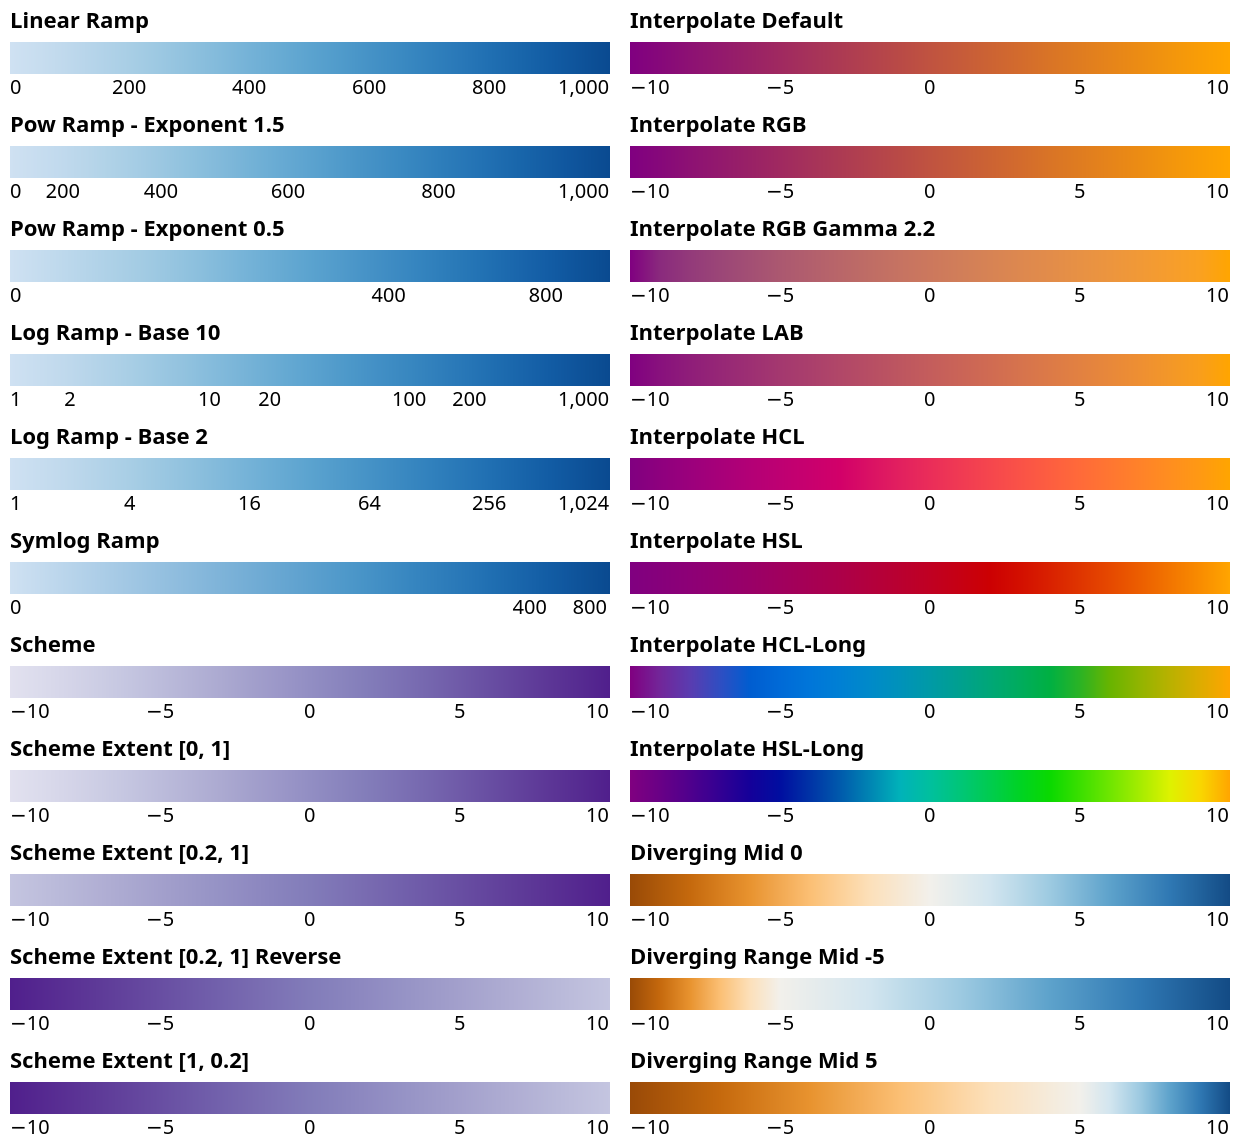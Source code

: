 {
  "$schema": "https://vega.github.io/schema/vega/v6.json",
  "padding": 5,

  "config": {
    "legend": {
      "offset": 5,
      "gradientDirection": "horizontal",
      "gradientLength": 300,
      "labelOverlap": {"signal": "labelOverlap"},
      "labelSeparation": {"signal": "labelSeparation"}
    }
  },

  "signals": [
    { "name": "labelOverlap", "value": true,
      "bind": {"input": "checkbox"} },
    { "name": "labelSeparation", "value": 0,
      "bind": {"input": "range", "min": -10, "max": 20, "step": 1} },
    { "name": "seqScheme", "value": "purples" },
    { "name": "linearRange", "value": ["purple", "orange"] }
  ],

  "data": [
    {
      "name": "table",
      "values": [
        {"u": -10}, {"u": 10}
      ]
    },
    {
      "name": "positive",
      "values": [
        {"u": 1}, {"u": 1000}
      ]
    }
  ],

  "scales": [
    {
      "name": "linear",
      "type": "linear",
      "range": "ramp",
      "domain": {"data": "positive", "field": "u"},
      "zero": false, "nice": true
    },
    {
      "name": "pow",
      "type": "pow",
      "exponent": 1.5,
      "range": "ramp",
      "domain": {"data": "positive", "field": "u"},
      "zero": false, "nice": true
    },
    {
      "name": "sqrt",
      "type": "sqrt",
      "range": "ramp",
      "domain": {"data": "positive", "field": "u"},
      "zero": false, "nice": true
    },
    {
      "name": "log10",
      "type": "log",
      "range": "ramp",
      "domain": {"data": "positive", "field": "u"},
      "zero": false, "nice": true
    },
    {
      "name": "log2",
      "type": "log",
      "base": 2,
      "range": "ramp",
      "domain": {"data": "positive", "field": "u"},
      "zero": false, "nice": true
    },
    {
      "name": "symlog",
      "type": "symlog",
      "range": "ramp",
      "domain": {"data": "positive", "field": "u"},
      "zero": false, "nice": true
    },

    {
      "name": "seq0",
      "type": "linear",
      "range": {"scheme": {"signal": "seqScheme"}},
      "domain": {"data": "table", "field": "u"}
    },
    {
      "name": "seq1",
      "type": "linear",
      "range": {"scheme": {"signal": "seqScheme"}, "extent": [0, 1]},
      "domain": {"data": "table", "field": "u"}
    },
    {
      "name": "seq2",
      "type": "linear",
      "range": {"scheme": {"signal": "seqScheme"}, "extent": [0.2, 1]},
      "domain": {"data": "table", "field": "u"}
    },
    {
      "name": "seq3",
      "type": "linear",
      "range": {"scheme": {"signal": "seqScheme"}, "extent": [0.2, 1]},
      "reverse": true,
      "domain": {"data": "table", "field": "u"}
    },
    {
      "name": "seq4",
      "type": "linear",
      "range": {"scheme": {"signal": "seqScheme"}, "extent": [1, 0.2]},
      "domain": {"data": "table", "field": "u"}
    },

    {
      "name": "lin0",
      "type": "linear",
      "range": {"signal": "linearRange"},
      "domain": {"data": "table", "field": "u"}
    },
    {
      "name": "lin1",
      "type": "linear",
      "range": {"signal": "linearRange"},
      "interpolate": "rgb",
      "domain": {"data": "table", "field": "u"}
    },
    {
      "name": "lin2",
      "type": "linear",
      "range": {"signal": "linearRange"},
      "interpolate": {"type": "rgb", "gamma": 2.2},
      "domain": {"data": "table", "field": "u"}
    },
    {
      "name": "lin3",
      "type": "linear",
      "range": {"signal": "linearRange"},
      "interpolate": "lab",
      "domain": {"data": "table", "field": "u"}
    },
    {
      "name": "lin4",
      "type": "linear",
      "range": {"signal": "linearRange"},
      "interpolate": "hcl",
      "domain": {"data": "table", "field": "u"}
    },
    {
      "name": "lin5",
      "type": "linear",
      "range": {"signal": "linearRange"},
      "interpolate": "hsl",
      "domain": {"data": "table", "field": "u"}
    },
    {
      "name": "lin6",
      "type": "linear",
      "range": {"signal": "linearRange"},
      "interpolate": "hcl-long",
      "domain": {"data": "table", "field": "u"}
    },
    {
      "name": "lin7",
      "type": "linear",
      "range": {"signal": "linearRange"},
      "interpolate": "hsl-long",
      "domain": {"data": "table", "field": "u"}
    },

    {
      "name": "div0",
      "type": "linear",
      "range": "diverging",
      "domain": {"data": "table", "field": "u"},
      "domainMid": 0
    },
    {
      "name": "div1",
      "type": "linear",
      "range": "diverging",
      "domain": {"data": "table", "field": "u"},
      "domainMid": -5
    },
    {
      "name": "div2",
      "type": "linear",
      "range": "diverging",
      "domain": {"data": "table", "field": "u"},
      "domainMid": 5
    }
  ],

  "legends": [
    {"orient": "left",  "type": "gradient", "fill": "linear", "title": "Linear Ramp"},
    {"orient": "left",  "type": "gradient", "fill": "pow",    "title": "Pow Ramp - Exponent 1.5"},
    {"orient": "left",  "type": "gradient", "fill": "sqrt",   "title": "Pow Ramp - Exponent 0.5"},
    {"orient": "left",  "type": "gradient", "fill": "log10",  "title": "Log Ramp - Base 10"},
    {"orient": "left",  "type": "gradient", "fill": "log2",   "title": "Log Ramp - Base 2"},
    {"orient": "left",  "type": "gradient", "fill": "symlog", "title": "Symlog Ramp"},

    {"orient": "left",  "type": "gradient", "fill": "seq0", "title": "Scheme"},
    {"orient": "left",  "type": "gradient", "fill": "seq1", "title": "Scheme Extent [0, 1]"},
    {"orient": "left",  "type": "gradient", "fill": "seq2", "title": "Scheme Extent [0.2, 1]"},
    {"orient": "left",  "type": "gradient", "fill": "seq3", "title": "Scheme Extent [0.2, 1] Reverse"},
    {"orient": "left",  "type": "gradient", "fill": "seq4", "title": "Scheme Extent [1, 0.2]"},

    {"orient": "right", "type": "gradient", "fill": "lin0", "title": "Interpolate Default"},
    {"orient": "right", "type": "gradient", "fill": "lin1", "title": "Interpolate RGB"},
    {"orient": "right", "type": "gradient", "fill": "lin2", "title": "Interpolate RGB Gamma 2.2"},
    {"orient": "right", "type": "gradient", "fill": "lin3", "title": "Interpolate LAB"},
    {"orient": "right", "type": "gradient", "fill": "lin4", "title": "Interpolate HCL"},
    {"orient": "right", "type": "gradient", "fill": "lin5", "title": "Interpolate HSL"},
    {"orient": "right", "type": "gradient", "fill": "lin6", "title": "Interpolate HCL-Long"},
    {"orient": "right", "type": "gradient", "fill": "lin7", "title": "Interpolate HSL-Long"},

    {"orient": "right", "type": "gradient", "fill": "div0", "title": "Diverging Mid 0"},
    {"orient": "right", "type": "gradient", "fill": "div1", "title": "Diverging Range Mid -5"},
    {"orient": "right", "type": "gradient", "fill": "div2", "title": "Diverging Range Mid 5"}
  ]
}
